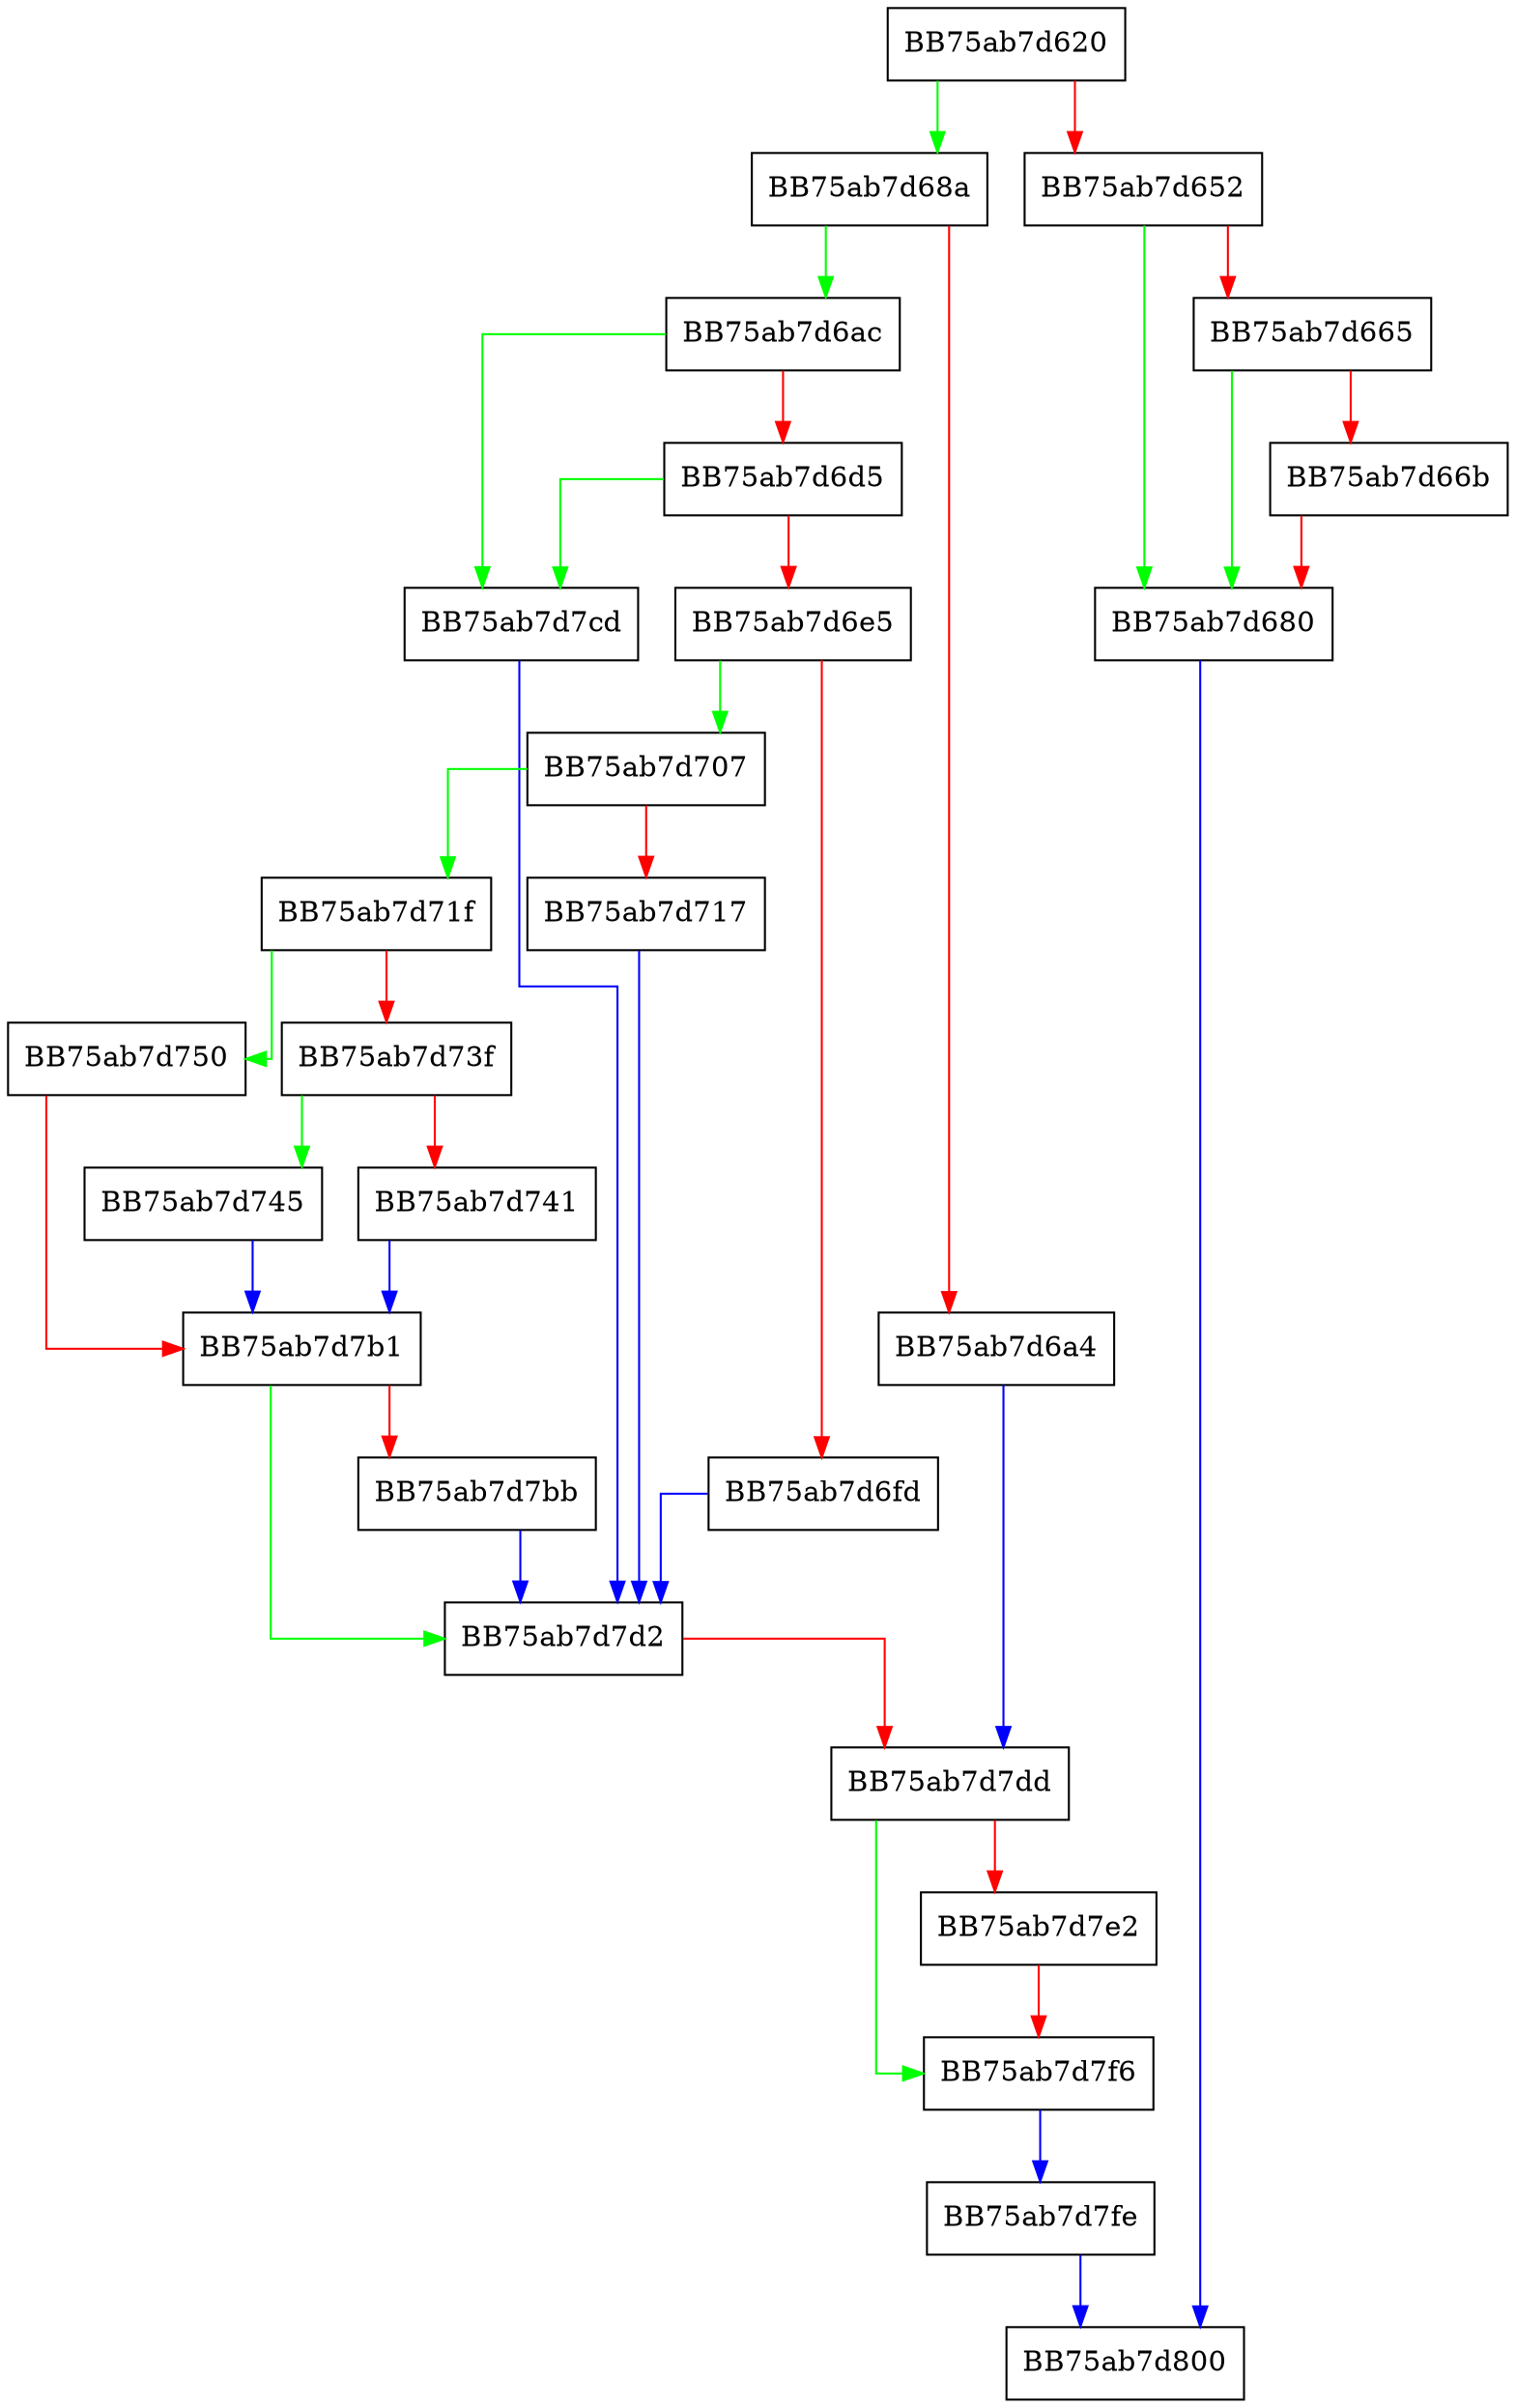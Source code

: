 digraph Match {
  node [shape="box"];
  graph [splines=ortho];
  BB75ab7d620 -> BB75ab7d68a [color="green"];
  BB75ab7d620 -> BB75ab7d652 [color="red"];
  BB75ab7d652 -> BB75ab7d680 [color="green"];
  BB75ab7d652 -> BB75ab7d665 [color="red"];
  BB75ab7d665 -> BB75ab7d680 [color="green"];
  BB75ab7d665 -> BB75ab7d66b [color="red"];
  BB75ab7d66b -> BB75ab7d680 [color="red"];
  BB75ab7d680 -> BB75ab7d800 [color="blue"];
  BB75ab7d68a -> BB75ab7d6ac [color="green"];
  BB75ab7d68a -> BB75ab7d6a4 [color="red"];
  BB75ab7d6a4 -> BB75ab7d7dd [color="blue"];
  BB75ab7d6ac -> BB75ab7d7cd [color="green"];
  BB75ab7d6ac -> BB75ab7d6d5 [color="red"];
  BB75ab7d6d5 -> BB75ab7d7cd [color="green"];
  BB75ab7d6d5 -> BB75ab7d6e5 [color="red"];
  BB75ab7d6e5 -> BB75ab7d707 [color="green"];
  BB75ab7d6e5 -> BB75ab7d6fd [color="red"];
  BB75ab7d6fd -> BB75ab7d7d2 [color="blue"];
  BB75ab7d707 -> BB75ab7d71f [color="green"];
  BB75ab7d707 -> BB75ab7d717 [color="red"];
  BB75ab7d717 -> BB75ab7d7d2 [color="blue"];
  BB75ab7d71f -> BB75ab7d750 [color="green"];
  BB75ab7d71f -> BB75ab7d73f [color="red"];
  BB75ab7d73f -> BB75ab7d745 [color="green"];
  BB75ab7d73f -> BB75ab7d741 [color="red"];
  BB75ab7d741 -> BB75ab7d7b1 [color="blue"];
  BB75ab7d745 -> BB75ab7d7b1 [color="blue"];
  BB75ab7d750 -> BB75ab7d7b1 [color="red"];
  BB75ab7d7b1 -> BB75ab7d7d2 [color="green"];
  BB75ab7d7b1 -> BB75ab7d7bb [color="red"];
  BB75ab7d7bb -> BB75ab7d7d2 [color="blue"];
  BB75ab7d7cd -> BB75ab7d7d2 [color="blue"];
  BB75ab7d7d2 -> BB75ab7d7dd [color="red"];
  BB75ab7d7dd -> BB75ab7d7f6 [color="green"];
  BB75ab7d7dd -> BB75ab7d7e2 [color="red"];
  BB75ab7d7e2 -> BB75ab7d7f6 [color="red"];
  BB75ab7d7f6 -> BB75ab7d7fe [color="blue"];
  BB75ab7d7fe -> BB75ab7d800 [color="blue"];
}
